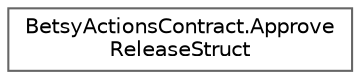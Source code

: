 digraph "Graphical Class Hierarchy"
{
 // LATEX_PDF_SIZE
  bgcolor="transparent";
  edge [fontname=Helvetica,fontsize=10,labelfontname=Helvetica,labelfontsize=10];
  node [fontname=Helvetica,fontsize=10,shape=box,height=0.2,width=0.4];
  rankdir="LR";
  Node0 [id="Node000000",label="BetsyActionsContract.Approve\lReleaseStruct",height=0.2,width=0.4,color="grey40", fillcolor="white", style="filled",URL="$struct_betsy_actions_contract_1_1_approve_release_struct.html",tooltip=" "];
}
